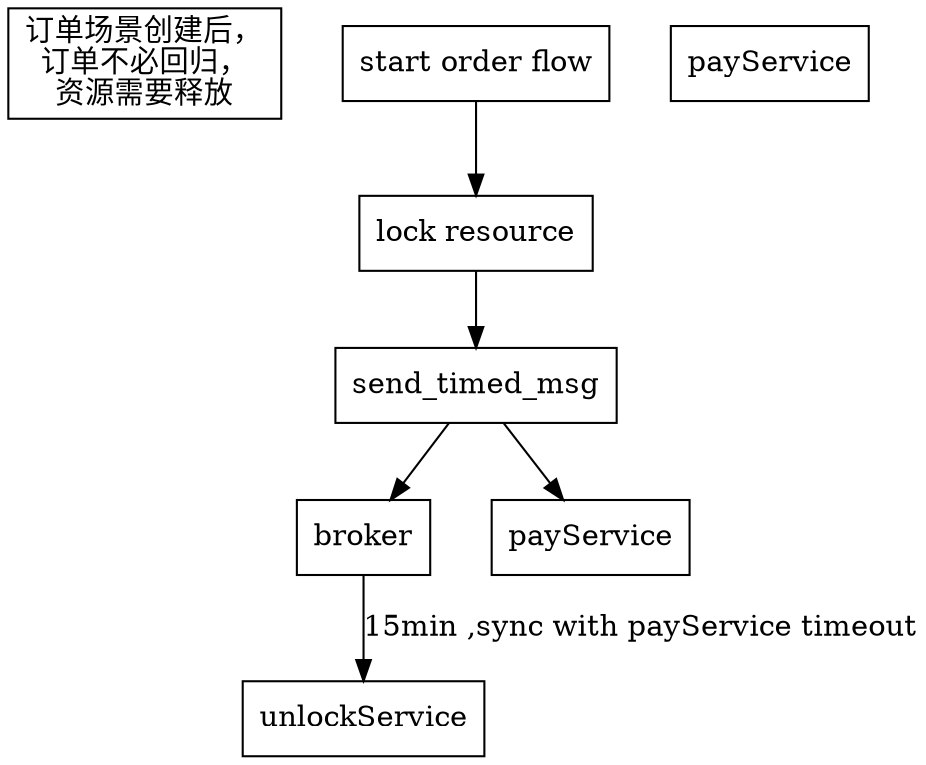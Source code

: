 digraph show {
    /*
    Author: secwang
    Created: 2016-07-25 16:40
    */

    // General layout for the graph
    // rankdir=LR; // Direction of the graph Left to Right
    sep="+25,25";
    splines=true;
    overlap=scalexy;
    nodesep=0.4;
    ranksep=0.5;

     node [style="filled",color=black,shape=box,fillcolor=white]; // Defines the default layout of the nodes
     graph [style=filled, splines=line]; // Fills the subgraphs and defines the layout of the connections
     //edge [arrowhead=none]
     rank = same; // Makes sure that nodes are properly aligned even without a connection
     text [label="订单场景创建后，\n订单不必回归，\n资源需要释放"]

     order [label="start order flow"]


     lock [label="lock resource"]

     msg [label="send_timed_msg"]

     pay [label="payService"]

     broker [label="broker"]

     unlock [label="unlockService"]

     order -> lock -> msg -> payService

     msg -> broker

     broker -> unlock[label="15min ,sync with payService timeout"]


}
